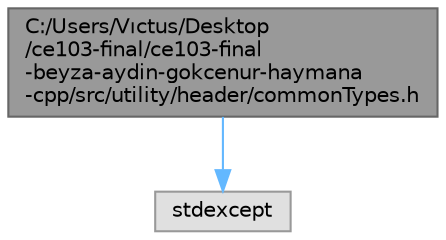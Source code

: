 digraph "C:/Users/Vıctus/Desktop/ce103-final/ce103-final-beyza-aydin-gokcenur-haymana-cpp/src/utility/header/commonTypes.h"
{
 // INTERACTIVE_SVG=YES
 // LATEX_PDF_SIZE
  bgcolor="transparent";
  edge [fontname=Helvetica,fontsize=10,labelfontname=Helvetica,labelfontsize=10];
  node [fontname=Helvetica,fontsize=10,shape=box,height=0.2,width=0.4];
  Node1 [id="Node000001",label="C:/Users/Vıctus/Desktop\l/ce103-final/ce103-final\l-beyza-aydin-gokcenur-haymana\l-cpp/src/utility/header/commonTypes.h",height=0.2,width=0.4,color="gray40", fillcolor="grey60", style="filled", fontcolor="black",tooltip="Provides cross-platform type definitions."];
  Node1 -> Node2 [id="edge3_Node000001_Node000002",color="steelblue1",style="solid",tooltip=" "];
  Node2 [id="Node000002",label="stdexcept",height=0.2,width=0.4,color="grey60", fillcolor="#E0E0E0", style="filled",tooltip=" "];
}
